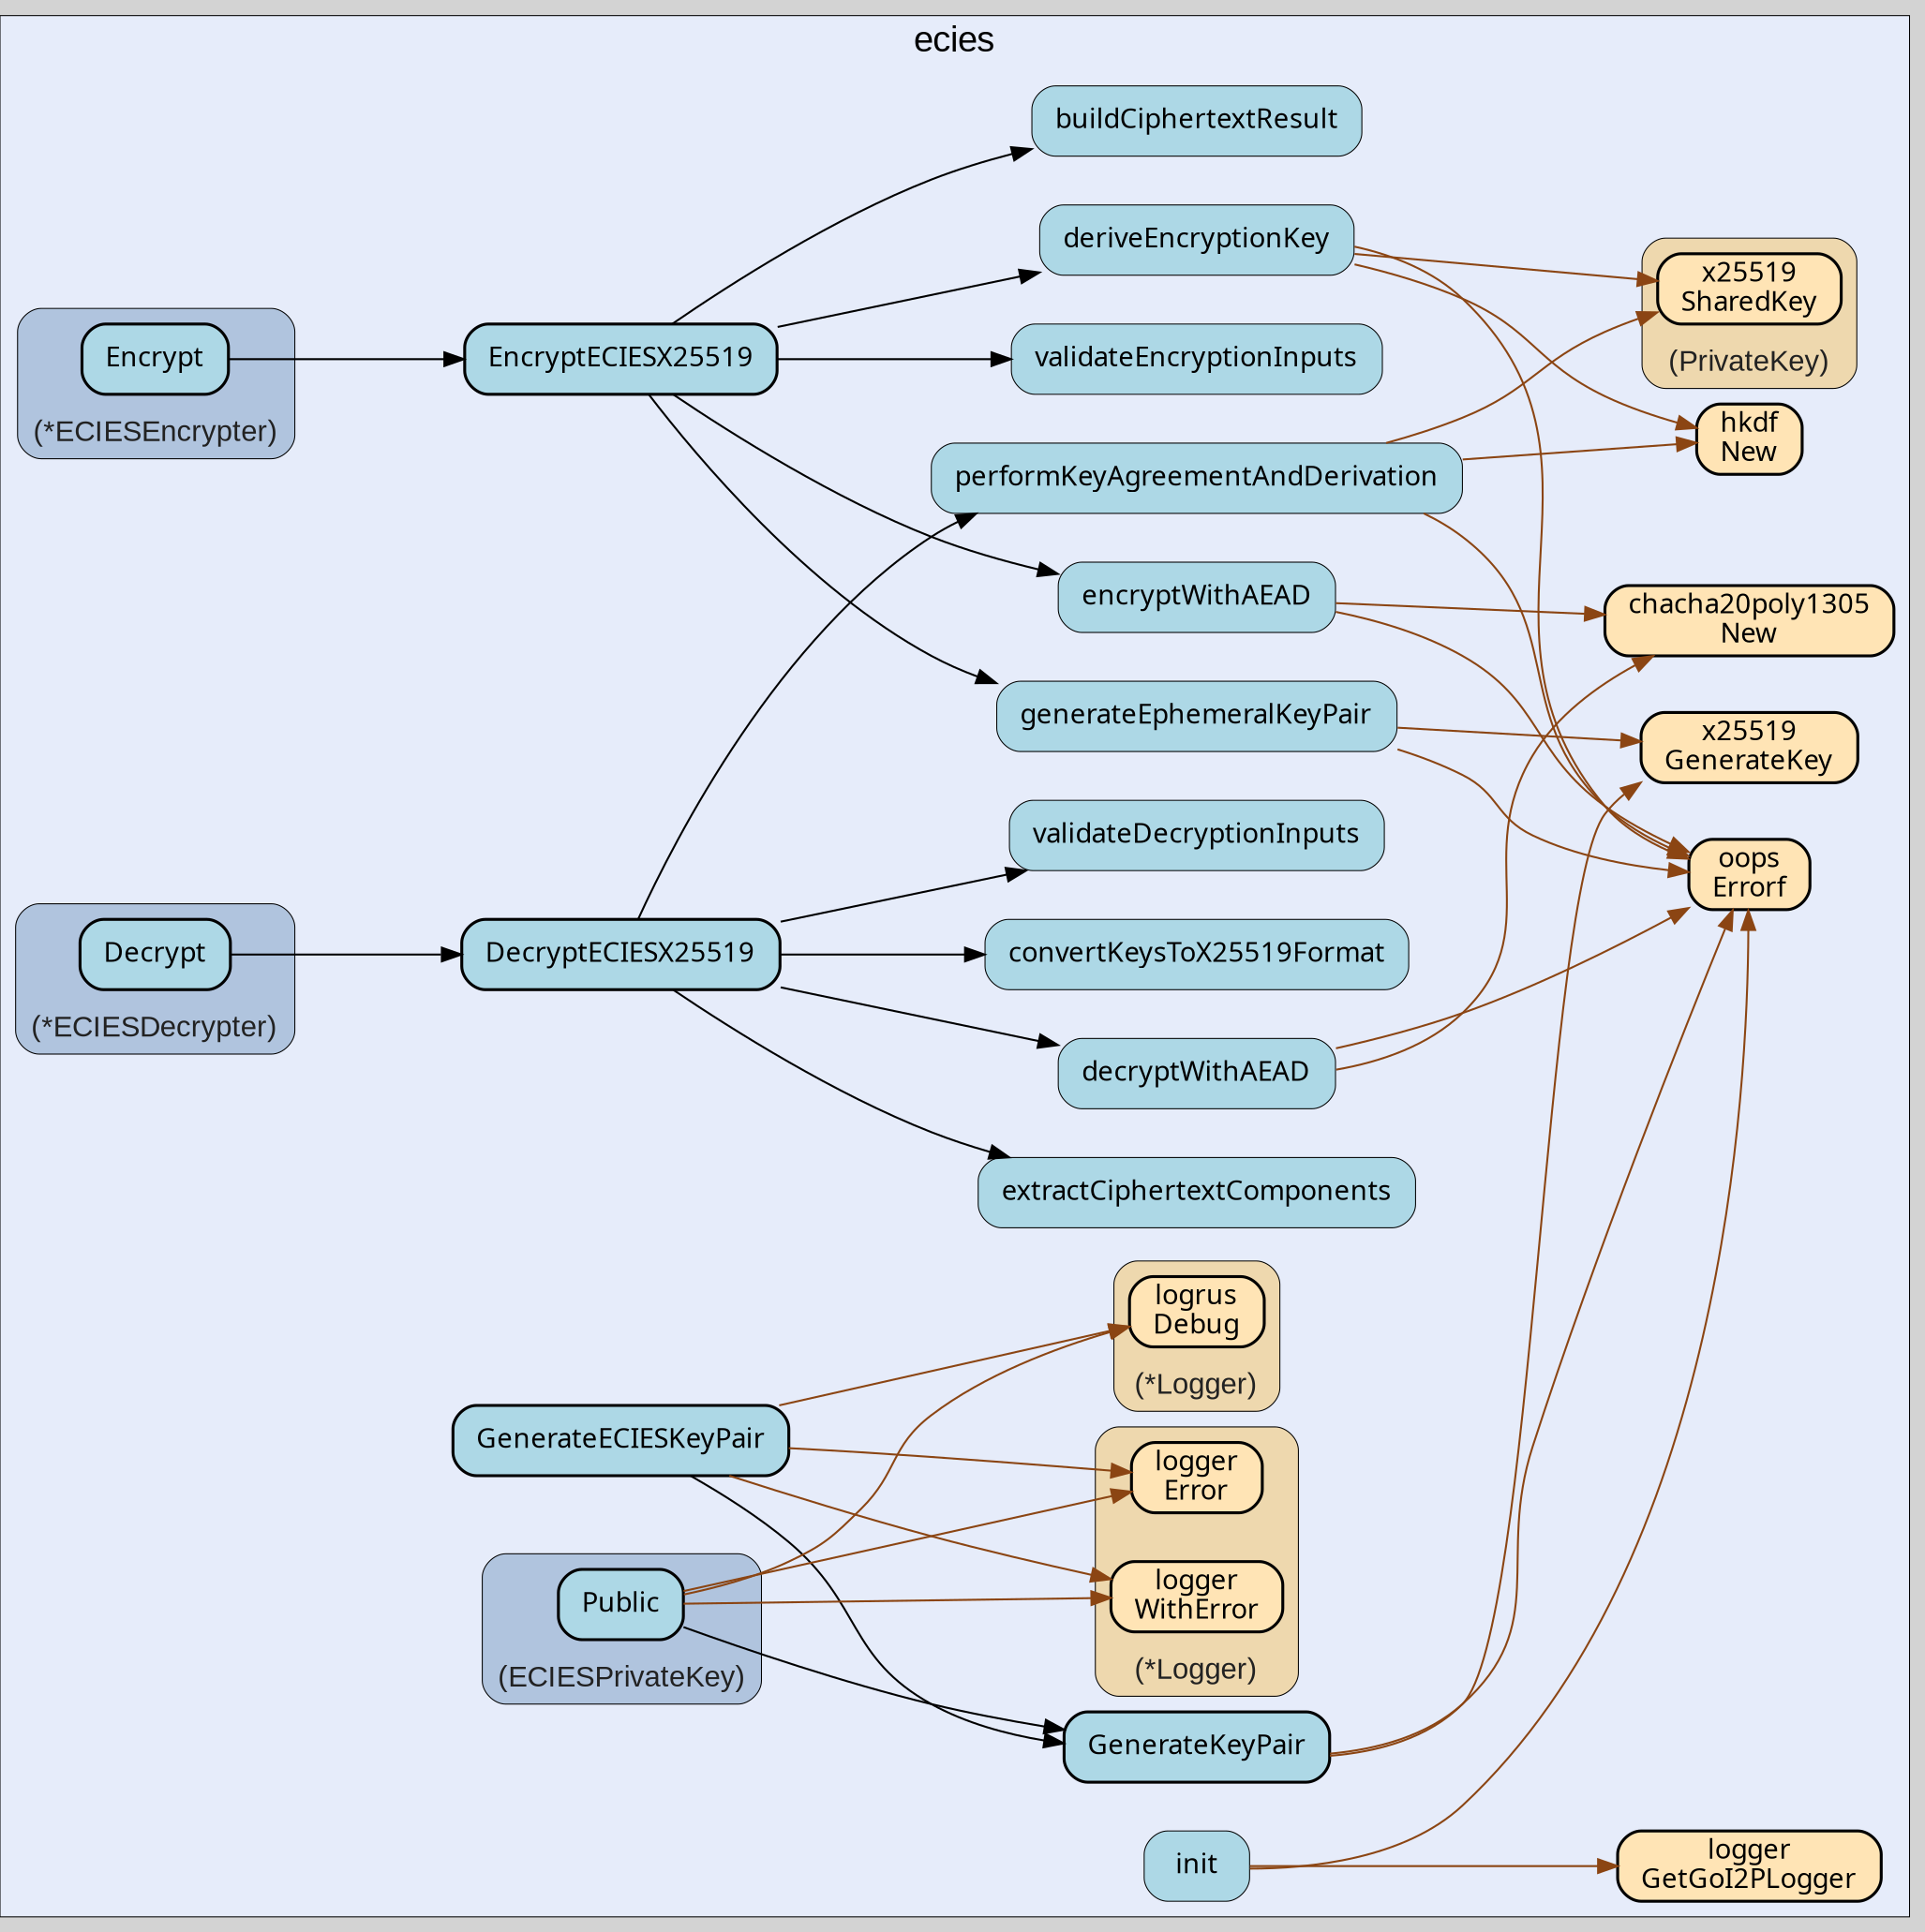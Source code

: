 digraph gocallvis {
    label="";
    labeljust="l";
    fontname="Arial";
    fontsize="14";
    rankdir="LR";
    bgcolor="lightgray";
    style="solid";
    penwidth="0.5";
    pad="0.0";
    nodesep="0.35";

    node [shape="box" style="filled,rounded" fillcolor="honeydew" fontname="Verdana" penwidth="1.0" margin="0.16,0.0"];
    edge [minlen="2"]

    subgraph "cluster_focus" {
        labeljust="c";
fontsize="18";
bgcolor="#e6ecfa";
label="ecies";
labelloc="t";
        
        "github.com/go-i2p/crypto/ecies.deriveEncryptionKey" [ penwidth="0.5" tooltip="github.com/go-i2p/crypto/ecies.deriveEncryptionKey | defined in utils.go:69\nat utils.go:76: calling [github.com/samber/oops.Errorf]\nat utils.go:84: calling [github.com/samber/oops.Errorf]\nat utils.go:74: calling [(go.step.sm/crypto/x25519.PrivateKey).SharedKey]\nat utils.go:81: calling [golang.org/x/crypto/hkdf.New]" fillcolor="lightblue" label="deriveEncryptionKey" ]
        "github.com/samber/oops.Errorf" [ label="oops\nErrorf" penwidth="1.5" tooltip="github.com/samber/oops.Errorf | defined in oops.go:34" fillcolor="moccasin" ]
        "golang.org/x/crypto/hkdf.New" [ fillcolor="moccasin" label="hkdf\nNew" penwidth="1.5" tooltip="golang.org/x/crypto/hkdf.New | defined in hkdf.go:92" ]
        "github.com/go-i2p/crypto/ecies.GenerateKeyPair" [ fillcolor="lightblue" label="GenerateKeyPair" penwidth="1.5" tooltip="github.com/go-i2p/crypto/ecies.GenerateKeyPair | defined in utils.go:215\nat utils.go:216: calling [go.step.sm/crypto/x25519.GenerateKey]\nat utils.go:218: calling [github.com/samber/oops.Errorf]" ]
        "go.step.sm/crypto/x25519.GenerateKey" [ fillcolor="moccasin" label="x25519\nGenerateKey" penwidth="1.5" tooltip="go.step.sm/crypto/x25519.GenerateKey | defined in x25519.go:37" ]
        "github.com/go-i2p/crypto/ecies.DecryptECIESX25519" [ tooltip="github.com/go-i2p/crypto/ecies.DecryptECIESX25519 | defined in utils.go:130\nat utils.go:131: calling [github.com/go-i2p/crypto/ecies.validateDecryptionInputs]\nat utils.go:139: calling [github.com/go-i2p/crypto/ecies.performKeyAgreementAndDerivation]\nat utils.go:137: calling [github.com/go-i2p/crypto/ecies.convertKeysToX25519Format]\nat utils.go:135: calling [github.com/go-i2p/crypto/ecies.extractCiphertextComponents]\nat utils.go:144: calling [github.com/go-i2p/crypto/ecies.decryptWithAEAD]" fillcolor="lightblue" label="DecryptECIESX25519" penwidth="1.5" ]
        "github.com/go-i2p/crypto/ecies.validateDecryptionInputs" [ tooltip="github.com/go-i2p/crypto/ecies.validateDecryptionInputs | defined in utils.go:153" fillcolor="lightblue" label="validateDecryptionInputs" penwidth="0.5" ]
        "github.com/go-i2p/crypto/ecies.extractCiphertextComponents" [ fillcolor="lightblue" label="extractCiphertextComponents" penwidth="0.5" tooltip="github.com/go-i2p/crypto/ecies.extractCiphertextComponents | defined in utils.go:167" ]
        "github.com/go-i2p/crypto/ecies.convertKeysToX25519Format" [ fillcolor="lightblue" label="convertKeysToX25519Format" penwidth="0.5" tooltip="github.com/go-i2p/crypto/ecies.convertKeysToX25519Format | defined in utils.go:175" ]
        "github.com/go-i2p/crypto/ecies.performKeyAgreementAndDerivation" [ label="performKeyAgreementAndDerivation" penwidth="0.5" tooltip="github.com/go-i2p/crypto/ecies.performKeyAgreementAndDerivation | defined in utils.go:182\nat utils.go:183: calling [(go.step.sm/crypto/x25519.PrivateKey).SharedKey]\nat utils.go:188: calling [golang.org/x/crypto/hkdf.New]\nat utils.go:185: calling [github.com/samber/oops.Errorf]\nat utils.go:191: calling [github.com/samber/oops.Errorf]" fillcolor="lightblue" ]
        "github.com/go-i2p/crypto/ecies.decryptWithAEAD" [ fillcolor="lightblue" label="decryptWithAEAD" penwidth="0.5" tooltip="github.com/go-i2p/crypto/ecies.decryptWithAEAD | defined in utils.go:198\nat utils.go:199: calling [golang.org/x/crypto/chacha20poly1305.New]\nat utils.go:201: calling [github.com/samber/oops.Errorf]\nat utils.go:206: calling [github.com/samber/oops.Errorf]" ]
        "golang.org/x/crypto/chacha20poly1305.New" [ label="chacha20poly1305\nNew" penwidth="1.5" tooltip="golang.org/x/crypto/chacha20poly1305.New | defined in chacha20poly1305.go:40" fillcolor="moccasin" ]
        "github.com/go-i2p/crypto/ecies.EncryptECIESX25519" [ fillcolor="lightblue" label="EncryptECIESX25519" penwidth="1.5" tooltip="github.com/go-i2p/crypto/ecies.EncryptECIESX25519 | defined in utils.go:21\nat utils.go:22: calling [github.com/go-i2p/crypto/ecies.validateEncryptionInputs]\nat utils.go:36: calling [github.com/go-i2p/crypto/ecies.encryptWithAEAD]\nat utils.go:26: calling [github.com/go-i2p/crypto/ecies.generateEphemeralKeyPair]\nat utils.go:31: calling [github.com/go-i2p/crypto/ecies.deriveEncryptionKey]\nat utils.go:41: calling [github.com/go-i2p/crypto/ecies.buildCiphertextResult]" ]
        "github.com/go-i2p/crypto/ecies.validateEncryptionInputs" [ fillcolor="lightblue" label="validateEncryptionInputs" penwidth="0.5" tooltip="github.com/go-i2p/crypto/ecies.validateEncryptionInputs | defined in utils.go:46" ]
        "github.com/go-i2p/crypto/ecies.generateEphemeralKeyPair" [ fillcolor="lightblue" label="generateEphemeralKeyPair" penwidth="0.5" tooltip="github.com/go-i2p/crypto/ecies.generateEphemeralKeyPair | defined in utils.go:59\nat utils.go:60: calling [go.step.sm/crypto/x25519.GenerateKey]\nat utils.go:62: calling [github.com/samber/oops.Errorf]" ]
        "github.com/go-i2p/crypto/ecies.encryptWithAEAD" [ fillcolor="lightblue" label="encryptWithAEAD" penwidth="0.5" tooltip="github.com/go-i2p/crypto/ecies.encryptWithAEAD | defined in utils.go:91\nat utils.go:93: calling [golang.org/x/crypto/chacha20poly1305.New]\nat utils.go:95: calling [github.com/samber/oops.Errorf]\nat utils.go:101: calling [github.com/samber/oops.Errorf]" ]
        "github.com/go-i2p/crypto/ecies.buildCiphertextResult" [ fillcolor="lightblue" label="buildCiphertextResult" penwidth="0.5" tooltip="github.com/go-i2p/crypto/ecies.buildCiphertextResult | defined in utils.go:111" ]
        "github.com/go-i2p/crypto/ecies.GenerateECIESKeyPair" [ label="GenerateECIESKeyPair" penwidth="1.5" tooltip="github.com/go-i2p/crypto/ecies.GenerateECIESKeyPair | defined in ecies.go:101\nat ecies.go:106: calling [(*github.com/go-i2p/logger.Logger).Error]\nat ecies.go:106: calling [(*github.com/go-i2p/logger.Logger).WithError]\nat ecies.go:104: calling [github.com/go-i2p/crypto/ecies.GenerateKeyPair]\nat ecies.go:102: calling [(*github.com/sirupsen/logrus.Logger).Debug]\nat ecies.go:116: calling [(*github.com/sirupsen/logrus.Logger).Debug]" fillcolor="lightblue" ]
        "github.com/go-i2p/crypto/ecies.init" [ fillcolor="lightblue" label="init" penwidth="0.5" tooltip="github.com/go-i2p/crypto/ecies.init | defined in .:0\nat constants.go:11: calling [github.com/go-i2p/logger.GetGoI2PLogger]\nat constants.go:31: calling [github.com/samber/oops.Errorf]\nat constants.go:32: calling [github.com/samber/oops.Errorf]\nat constants.go:33: calling [github.com/samber/oops.Errorf]\nat constants.go:34: calling [github.com/samber/oops.Errorf]\nat constants.go:35: calling [github.com/samber/oops.Errorf]\nat constants.go:36: calling [github.com/samber/oops.Errorf]" ]
        "github.com/go-i2p/logger.GetGoI2PLogger" [ label="logger\nGetGoI2PLogger" penwidth="1.5" tooltip="github.com/go-i2p/logger.GetGoI2PLogger | defined in log.go:120" fillcolor="moccasin" ]
        
        subgraph "cluster_*github.com/go-i2p/crypto/ecies.ECIESDecrypter" {
        fontsize="15";
labelloc="b";
tooltip="type: *github.com/go-i2p/crypto/ecies.ECIESDecrypter";
penwidth="0.5";
fontcolor="#222222";
style="rounded,filled";
fillcolor="lightsteelblue";
label="(*ECIESDecrypter)";
        
        "(*github.com/go-i2p/crypto/ecies.ECIESDecrypter).Decrypt" [ fillcolor="lightblue" label="Decrypt" penwidth="1.5" tooltip="(*github.com/go-i2p/crypto/ecies.ECIESDecrypter).Decrypt | defined in ecies.go:96\nat ecies.go:97: calling [github.com/go-i2p/crypto/ecies.DecryptECIESX25519]" ]
        
    }

        subgraph "cluster_*github.com/go-i2p/crypto/ecies.ECIESEncrypter" {
        style="rounded,filled";
fillcolor="lightsteelblue";
tooltip="type: *github.com/go-i2p/crypto/ecies.ECIESEncrypter";
fontcolor="#222222";
labelloc="b";
label="(*ECIESEncrypter)";
penwidth="0.5";
fontsize="15";
        
        "(*github.com/go-i2p/crypto/ecies.ECIESEncrypter).Encrypt" [ tooltip="(*github.com/go-i2p/crypto/ecies.ECIESEncrypter).Encrypt | defined in ecies.go:86\nat ecies.go:87: calling [github.com/go-i2p/crypto/ecies.EncryptECIESX25519]" fillcolor="lightblue" label="Encrypt" penwidth="1.5" ]
        
    }

        subgraph "cluster_*github.com/go-i2p/logger.Logger" {
        fontsize="15";
fontcolor="#222222";
labelloc="b";
style="rounded,filled";
fillcolor="wheat2";
label="(*Logger)";
tooltip="type: *github.com/go-i2p/logger.Logger";
penwidth="0.5";
        
        "(*github.com/go-i2p/logger.Logger).WithError" [ fillcolor="moccasin" label="logger\nWithError" penwidth="1.5" tooltip="(*github.com/go-i2p/logger.Logger).WithError | defined in log.go:66" ]
        "(*github.com/go-i2p/logger.Logger).Error" [ fillcolor="moccasin" label="logger\nError" penwidth="1.5" tooltip="(*github.com/go-i2p/logger.Logger).Error | defined in log.go:42" ]
        
    }

        subgraph "cluster_*github.com/sirupsen/logrus.Logger" {
        style="rounded,filled";
fillcolor="wheat2";
label="(*Logger)";
tooltip="type: *github.com/sirupsen/logrus.Logger";
penwidth="0.5";
fontsize="15";
fontcolor="#222222";
labelloc="b";
        
        "(*github.com/sirupsen/logrus.Logger).Debug" [ fillcolor="moccasin" label="logrus\nDebug" penwidth="1.5" tooltip="(*github.com/sirupsen/logrus.Logger).Debug | defined in logger.go:221" ]
        
    }

        subgraph "cluster_github.com/go-i2p/crypto/ecies.ECIESPrivateKey" {
        penwidth="0.5";
fontsize="15";
fontcolor="#222222";
labelloc="b";
fillcolor="lightsteelblue";
style="rounded,filled";
label="(ECIESPrivateKey)";
tooltip="type: github.com/go-i2p/crypto/ecies.ECIESPrivateKey";
        
        "(github.com/go-i2p/crypto/ecies.ECIESPrivateKey).Public" [ fillcolor="lightblue" label="Public" penwidth="1.5" tooltip="(github.com/go-i2p/crypto/ecies.ECIESPrivateKey).Public | defined in ecies.go:52\nat ecies.go:58: calling [github.com/go-i2p/crypto/ecies.GenerateKeyPair]\nat ecies.go:69: calling [(*github.com/sirupsen/logrus.Logger).Debug]\nat ecies.go:60: calling [(*github.com/go-i2p/logger.Logger).WithError]\nat ecies.go:60: calling [(*github.com/go-i2p/logger.Logger).Error]" ]
        
    }

        subgraph "cluster_go.step.sm/crypto/x25519.PrivateKey" {
        fillcolor="wheat2";
label="(PrivateKey)";
tooltip="type: go.step.sm/crypto/x25519.PrivateKey";
penwidth="0.5";
fontsize="15";
fontcolor="#222222";
labelloc="b";
style="rounded,filled";
        
        "(go.step.sm/crypto/x25519.PrivateKey).SharedKey" [ fillcolor="moccasin" label="x25519\nSharedKey" penwidth="1.5" tooltip="(go.step.sm/crypto/x25519.PrivateKey).SharedKey | defined in x25519.go:101" ]
        
    }

    }

    "github.com/go-i2p/crypto/ecies.GenerateECIESKeyPair" -> "(*github.com/go-i2p/logger.Logger).Error" [ tooltip="at ecies.go:106: calling [(*github.com/go-i2p/logger.Logger).Error]" color="saddlebrown" ]
    "github.com/go-i2p/crypto/ecies.init" -> "github.com/go-i2p/logger.GetGoI2PLogger" [ tooltip="at constants.go:11: calling [github.com/go-i2p/logger.GetGoI2PLogger]" color="saddlebrown" ]
    "github.com/go-i2p/crypto/ecies.encryptWithAEAD" -> "golang.org/x/crypto/chacha20poly1305.New" [ color="saddlebrown" tooltip="at utils.go:93: calling [golang.org/x/crypto/chacha20poly1305.New]" ]
    "github.com/go-i2p/crypto/ecies.deriveEncryptionKey" -> "github.com/samber/oops.Errorf" [ color="saddlebrown" tooltip="at utils.go:76: calling [github.com/samber/oops.Errorf]\nat utils.go:84: calling [github.com/samber/oops.Errorf]" ]
    "github.com/go-i2p/crypto/ecies.DecryptECIESX25519" -> "github.com/go-i2p/crypto/ecies.validateDecryptionInputs" [ tooltip="at utils.go:131: calling [github.com/go-i2p/crypto/ecies.validateDecryptionInputs]" ]
    "github.com/go-i2p/crypto/ecies.performKeyAgreementAndDerivation" -> "(go.step.sm/crypto/x25519.PrivateKey).SharedKey" [ color="saddlebrown" tooltip="at utils.go:183: calling [(go.step.sm/crypto/x25519.PrivateKey).SharedKey]" ]
    "github.com/go-i2p/crypto/ecies.decryptWithAEAD" -> "golang.org/x/crypto/chacha20poly1305.New" [ color="saddlebrown" tooltip="at utils.go:199: calling [golang.org/x/crypto/chacha20poly1305.New]" ]
    "github.com/go-i2p/crypto/ecies.generateEphemeralKeyPair" -> "go.step.sm/crypto/x25519.GenerateKey" [ color="saddlebrown" tooltip="at utils.go:60: calling [go.step.sm/crypto/x25519.GenerateKey]" ]
    "github.com/go-i2p/crypto/ecies.generateEphemeralKeyPair" -> "github.com/samber/oops.Errorf" [ color="saddlebrown" tooltip="at utils.go:62: calling [github.com/samber/oops.Errorf]" ]
    "github.com/go-i2p/crypto/ecies.GenerateECIESKeyPair" -> "(*github.com/go-i2p/logger.Logger).WithError" [ tooltip="at ecies.go:106: calling [(*github.com/go-i2p/logger.Logger).WithError]" color="saddlebrown" ]
    "github.com/go-i2p/crypto/ecies.deriveEncryptionKey" -> "(go.step.sm/crypto/x25519.PrivateKey).SharedKey" [ color="saddlebrown" tooltip="at utils.go:74: calling [(go.step.sm/crypto/x25519.PrivateKey).SharedKey]" ]
    "github.com/go-i2p/crypto/ecies.GenerateKeyPair" -> "go.step.sm/crypto/x25519.GenerateKey" [ color="saddlebrown" tooltip="at utils.go:216: calling [go.step.sm/crypto/x25519.GenerateKey]" ]
    "(github.com/go-i2p/crypto/ecies.ECIESPrivateKey).Public" -> "github.com/go-i2p/crypto/ecies.GenerateKeyPair" [ tooltip="at ecies.go:58: calling [github.com/go-i2p/crypto/ecies.GenerateKeyPair]" ]
    "github.com/go-i2p/crypto/ecies.EncryptECIESX25519" -> "github.com/go-i2p/crypto/ecies.validateEncryptionInputs" [ tooltip="at utils.go:22: calling [github.com/go-i2p/crypto/ecies.validateEncryptionInputs]" ]
    "github.com/go-i2p/crypto/ecies.EncryptECIESX25519" -> "github.com/go-i2p/crypto/ecies.encryptWithAEAD" [ tooltip="at utils.go:36: calling [github.com/go-i2p/crypto/ecies.encryptWithAEAD]" ]
    "github.com/go-i2p/crypto/ecies.GenerateECIESKeyPair" -> "github.com/go-i2p/crypto/ecies.GenerateKeyPair" [ tooltip="at ecies.go:104: calling [github.com/go-i2p/crypto/ecies.GenerateKeyPair]" ]
    "github.com/go-i2p/crypto/ecies.GenerateECIESKeyPair" -> "(*github.com/sirupsen/logrus.Logger).Debug" [ color="saddlebrown" tooltip="at ecies.go:102: calling [(*github.com/sirupsen/logrus.Logger).Debug]\nat ecies.go:116: calling [(*github.com/sirupsen/logrus.Logger).Debug]" ]
    "github.com/go-i2p/crypto/ecies.deriveEncryptionKey" -> "golang.org/x/crypto/hkdf.New" [ tooltip="at utils.go:81: calling [golang.org/x/crypto/hkdf.New]" color="saddlebrown" ]
    "github.com/go-i2p/crypto/ecies.GenerateKeyPair" -> "github.com/samber/oops.Errorf" [ color="saddlebrown" tooltip="at utils.go:218: calling [github.com/samber/oops.Errorf]" ]
    "github.com/go-i2p/crypto/ecies.performKeyAgreementAndDerivation" -> "golang.org/x/crypto/hkdf.New" [ tooltip="at utils.go:188: calling [golang.org/x/crypto/hkdf.New]" color="saddlebrown" ]
    "github.com/go-i2p/crypto/ecies.EncryptECIESX25519" -> "github.com/go-i2p/crypto/ecies.generateEphemeralKeyPair" [ tooltip="at utils.go:26: calling [github.com/go-i2p/crypto/ecies.generateEphemeralKeyPair]" ]
    "github.com/go-i2p/crypto/ecies.EncryptECIESX25519" -> "github.com/go-i2p/crypto/ecies.deriveEncryptionKey" [ tooltip="at utils.go:31: calling [github.com/go-i2p/crypto/ecies.deriveEncryptionKey]" ]
    "(github.com/go-i2p/crypto/ecies.ECIESPrivateKey).Public" -> "(*github.com/sirupsen/logrus.Logger).Debug" [ color="saddlebrown" tooltip="at ecies.go:69: calling [(*github.com/sirupsen/logrus.Logger).Debug]" ]
    "github.com/go-i2p/crypto/ecies.DecryptECIESX25519" -> "github.com/go-i2p/crypto/ecies.performKeyAgreementAndDerivation" [ tooltip="at utils.go:139: calling [github.com/go-i2p/crypto/ecies.performKeyAgreementAndDerivation]" ]
    "github.com/go-i2p/crypto/ecies.encryptWithAEAD" -> "github.com/samber/oops.Errorf" [ color="saddlebrown" tooltip="at utils.go:95: calling [github.com/samber/oops.Errorf]\nat utils.go:101: calling [github.com/samber/oops.Errorf]" ]
    "(*github.com/go-i2p/crypto/ecies.ECIESEncrypter).Encrypt" -> "github.com/go-i2p/crypto/ecies.EncryptECIESX25519" [ tooltip="at ecies.go:87: calling [github.com/go-i2p/crypto/ecies.EncryptECIESX25519]" ]
    "github.com/go-i2p/crypto/ecies.init" -> "github.com/samber/oops.Errorf" [ color="saddlebrown" tooltip="at constants.go:31: calling [github.com/samber/oops.Errorf]\nat constants.go:32: calling [github.com/samber/oops.Errorf]\nat constants.go:33: calling [github.com/samber/oops.Errorf]\nat constants.go:34: calling [github.com/samber/oops.Errorf]\nat constants.go:35: calling [github.com/samber/oops.Errorf]\nat constants.go:36: calling [github.com/samber/oops.Errorf]" ]
    "github.com/go-i2p/crypto/ecies.DecryptECIESX25519" -> "github.com/go-i2p/crypto/ecies.convertKeysToX25519Format" [ tooltip="at utils.go:137: calling [github.com/go-i2p/crypto/ecies.convertKeysToX25519Format]" ]
    "github.com/go-i2p/crypto/ecies.decryptWithAEAD" -> "github.com/samber/oops.Errorf" [ color="saddlebrown" tooltip="at utils.go:201: calling [github.com/samber/oops.Errorf]\nat utils.go:206: calling [github.com/samber/oops.Errorf]" ]
    "(*github.com/go-i2p/crypto/ecies.ECIESDecrypter).Decrypt" -> "github.com/go-i2p/crypto/ecies.DecryptECIESX25519" [ tooltip="at ecies.go:97: calling [github.com/go-i2p/crypto/ecies.DecryptECIESX25519]" ]
    "(github.com/go-i2p/crypto/ecies.ECIESPrivateKey).Public" -> "(*github.com/go-i2p/logger.Logger).WithError" [ color="saddlebrown" tooltip="at ecies.go:60: calling [(*github.com/go-i2p/logger.Logger).WithError]" ]
    "(github.com/go-i2p/crypto/ecies.ECIESPrivateKey).Public" -> "(*github.com/go-i2p/logger.Logger).Error" [ color="saddlebrown" tooltip="at ecies.go:60: calling [(*github.com/go-i2p/logger.Logger).Error]" ]
    "github.com/go-i2p/crypto/ecies.DecryptECIESX25519" -> "github.com/go-i2p/crypto/ecies.extractCiphertextComponents" [ tooltip="at utils.go:135: calling [github.com/go-i2p/crypto/ecies.extractCiphertextComponents]" ]
    "github.com/go-i2p/crypto/ecies.performKeyAgreementAndDerivation" -> "github.com/samber/oops.Errorf" [ color="saddlebrown" tooltip="at utils.go:185: calling [github.com/samber/oops.Errorf]\nat utils.go:191: calling [github.com/samber/oops.Errorf]" ]
    "github.com/go-i2p/crypto/ecies.DecryptECIESX25519" -> "github.com/go-i2p/crypto/ecies.decryptWithAEAD" [ tooltip="at utils.go:144: calling [github.com/go-i2p/crypto/ecies.decryptWithAEAD]" ]
    "github.com/go-i2p/crypto/ecies.EncryptECIESX25519" -> "github.com/go-i2p/crypto/ecies.buildCiphertextResult" [ tooltip="at utils.go:41: calling [github.com/go-i2p/crypto/ecies.buildCiphertextResult]" ]
}
